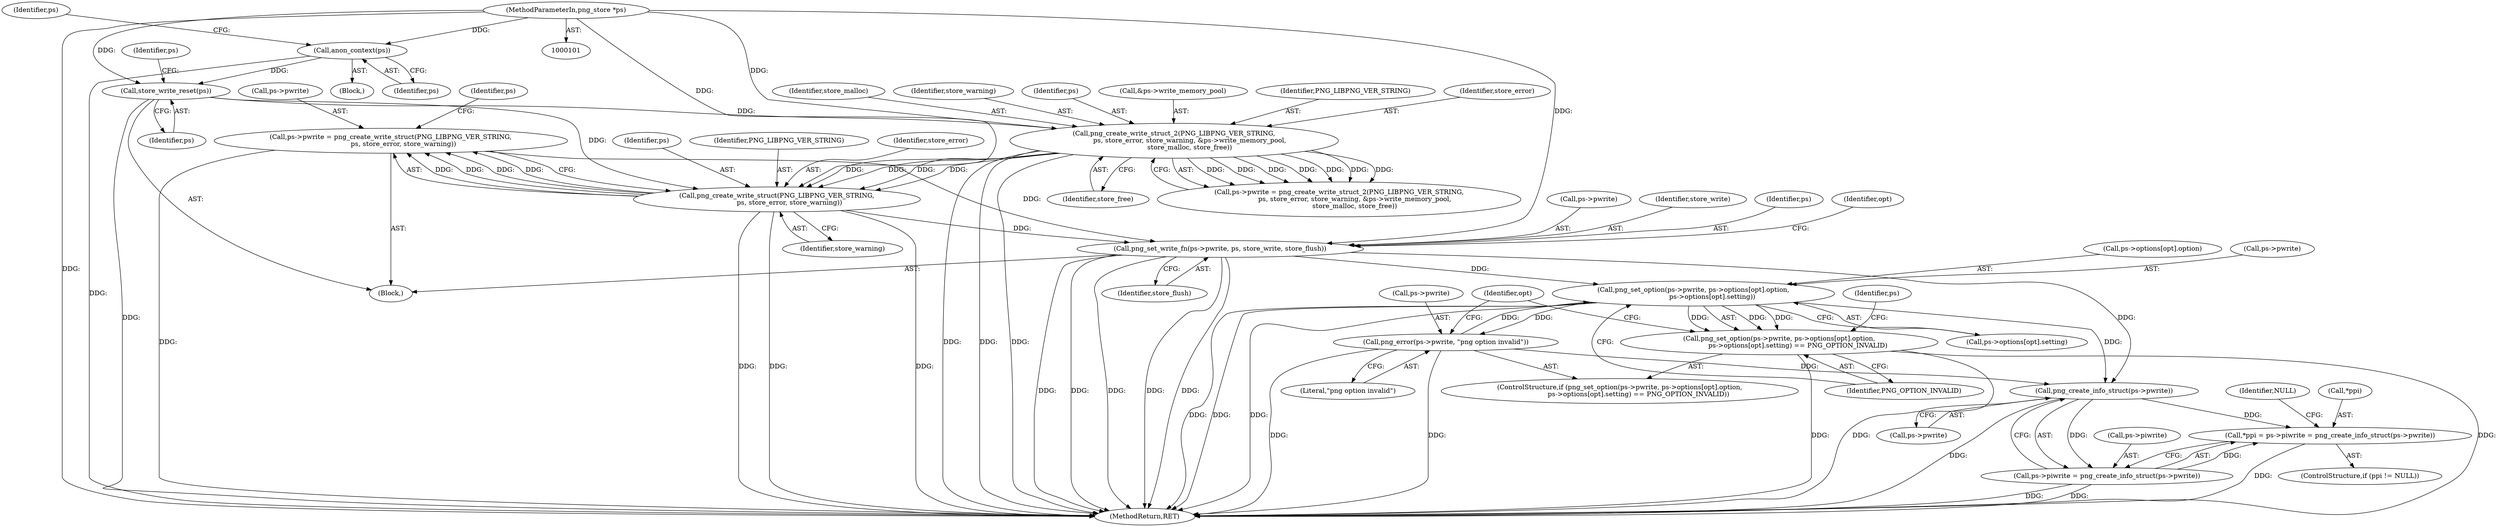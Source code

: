digraph "0_Android_9d4853418ab2f754c2b63e091c29c5529b8b86ca_130@API" {
"1000162" [label="(Call,png_set_write_fn(ps->pwrite, ps, store_write, store_flush))"];
"1000153" [label="(Call,ps->pwrite = png_create_write_struct(PNG_LIBPNG_VER_STRING,\n            ps, store_error, store_warning))"];
"1000157" [label="(Call,png_create_write_struct(PNG_LIBPNG_VER_STRING,\n            ps, store_error, store_warning))"];
"1000141" [label="(Call,png_create_write_struct_2(PNG_LIBPNG_VER_STRING,\n               ps, store_error, store_warning, &ps->write_memory_pool,\n               store_malloc, store_free))"];
"1000120" [label="(Call,store_write_reset(ps))"];
"1000106" [label="(Call,anon_context(ps))"];
"1000102" [label="(MethodParameterIn,png_store *ps)"];
"1000184" [label="(Call,png_set_option(ps->pwrite, ps->options[opt].option,\n                  ps->options[opt].setting))"];
"1000183" [label="(Call,png_set_option(ps->pwrite, ps->options[opt].option,\n                  ps->options[opt].setting) == PNG_OPTION_INVALID)"];
"1000203" [label="(Call,png_error(ps->pwrite, \"png option invalid\"))"];
"1000219" [label="(Call,png_create_info_struct(ps->pwrite))"];
"1000212" [label="(Call,*ppi = ps->piwrite = png_create_info_struct(ps->pwrite))"];
"1000215" [label="(Call,ps->piwrite = png_create_info_struct(ps->pwrite))"];
"1000150" [label="(Identifier,store_malloc)"];
"1000162" [label="(Call,png_set_write_fn(ps->pwrite, ps, store_write, store_flush))"];
"1000213" [label="(Call,*ppi)"];
"1000105" [label="(Block,)"];
"1000205" [label="(Identifier,ps)"];
"1000145" [label="(Identifier,store_warning)"];
"1000185" [label="(Call,ps->pwrite)"];
"1000153" [label="(Call,ps->pwrite = png_create_write_struct(PNG_LIBPNG_VER_STRING,\n            ps, store_error, store_warning))"];
"1000159" [label="(Identifier,ps)"];
"1000181" [label="(Identifier,opt)"];
"1000124" [label="(Identifier,ps)"];
"1000229" [label="(MethodReturn,RET)"];
"1000143" [label="(Identifier,ps)"];
"1000163" [label="(Call,ps->pwrite)"];
"1000167" [label="(Identifier,store_write)"];
"1000161" [label="(Identifier,store_warning)"];
"1000164" [label="(Identifier,ps)"];
"1000154" [label="(Call,ps->pwrite)"];
"1000183" [label="(Call,png_set_option(ps->pwrite, ps->options[opt].option,\n                  ps->options[opt].setting) == PNG_OPTION_INVALID)"];
"1000158" [label="(Identifier,PNG_LIBPNG_VER_STRING)"];
"1000120" [label="(Call,store_write_reset(ps))"];
"1000224" [label="(Identifier,NULL)"];
"1000166" [label="(Identifier,ps)"];
"1000121" [label="(Identifier,ps)"];
"1000215" [label="(Call,ps->piwrite = png_create_info_struct(ps->pwrite))"];
"1000151" [label="(Identifier,store_free)"];
"1000219" [label="(Call,png_create_info_struct(ps->pwrite))"];
"1000168" [label="(Identifier,store_flush)"];
"1000108" [label="(Block,)"];
"1000146" [label="(Call,&ps->write_memory_pool)"];
"1000106" [label="(Call,anon_context(ps))"];
"1000157" [label="(Call,png_create_write_struct(PNG_LIBPNG_VER_STRING,\n            ps, store_error, store_warning))"];
"1000188" [label="(Call,ps->options[opt].option)"];
"1000207" [label="(Literal,\"png option invalid\")"];
"1000202" [label="(Identifier,PNG_OPTION_INVALID)"];
"1000220" [label="(Call,ps->pwrite)"];
"1000160" [label="(Identifier,store_error)"];
"1000142" [label="(Identifier,PNG_LIBPNG_VER_STRING)"];
"1000173" [label="(Identifier,opt)"];
"1000102" [label="(MethodParameterIn,png_store *ps)"];
"1000137" [label="(Call,ps->pwrite = png_create_write_struct_2(PNG_LIBPNG_VER_STRING,\n               ps, store_error, store_warning, &ps->write_memory_pool,\n               store_malloc, store_free))"];
"1000182" [label="(ControlStructure,if (png_set_option(ps->pwrite, ps->options[opt].option,\n                  ps->options[opt].setting) == PNG_OPTION_INVALID))"];
"1000212" [label="(Call,*ppi = ps->piwrite = png_create_info_struct(ps->pwrite))"];
"1000208" [label="(ControlStructure,if (ppi != NULL))"];
"1000112" [label="(Identifier,ps)"];
"1000184" [label="(Call,png_set_option(ps->pwrite, ps->options[opt].option,\n                  ps->options[opt].setting))"];
"1000195" [label="(Call,ps->options[opt].setting)"];
"1000203" [label="(Call,png_error(ps->pwrite, \"png option invalid\"))"];
"1000216" [label="(Call,ps->piwrite)"];
"1000141" [label="(Call,png_create_write_struct_2(PNG_LIBPNG_VER_STRING,\n               ps, store_error, store_warning, &ps->write_memory_pool,\n               store_malloc, store_free))"];
"1000144" [label="(Identifier,store_error)"];
"1000204" [label="(Call,ps->pwrite)"];
"1000107" [label="(Identifier,ps)"];
"1000162" -> "1000108"  [label="AST: "];
"1000162" -> "1000168"  [label="CFG: "];
"1000163" -> "1000162"  [label="AST: "];
"1000166" -> "1000162"  [label="AST: "];
"1000167" -> "1000162"  [label="AST: "];
"1000168" -> "1000162"  [label="AST: "];
"1000173" -> "1000162"  [label="CFG: "];
"1000162" -> "1000229"  [label="DDG: "];
"1000162" -> "1000229"  [label="DDG: "];
"1000162" -> "1000229"  [label="DDG: "];
"1000162" -> "1000229"  [label="DDG: "];
"1000162" -> "1000229"  [label="DDG: "];
"1000153" -> "1000162"  [label="DDG: "];
"1000157" -> "1000162"  [label="DDG: "];
"1000102" -> "1000162"  [label="DDG: "];
"1000162" -> "1000184"  [label="DDG: "];
"1000162" -> "1000219"  [label="DDG: "];
"1000153" -> "1000108"  [label="AST: "];
"1000153" -> "1000157"  [label="CFG: "];
"1000154" -> "1000153"  [label="AST: "];
"1000157" -> "1000153"  [label="AST: "];
"1000164" -> "1000153"  [label="CFG: "];
"1000153" -> "1000229"  [label="DDG: "];
"1000157" -> "1000153"  [label="DDG: "];
"1000157" -> "1000153"  [label="DDG: "];
"1000157" -> "1000153"  [label="DDG: "];
"1000157" -> "1000153"  [label="DDG: "];
"1000157" -> "1000161"  [label="CFG: "];
"1000158" -> "1000157"  [label="AST: "];
"1000159" -> "1000157"  [label="AST: "];
"1000160" -> "1000157"  [label="AST: "];
"1000161" -> "1000157"  [label="AST: "];
"1000157" -> "1000229"  [label="DDG: "];
"1000157" -> "1000229"  [label="DDG: "];
"1000157" -> "1000229"  [label="DDG: "];
"1000141" -> "1000157"  [label="DDG: "];
"1000141" -> "1000157"  [label="DDG: "];
"1000141" -> "1000157"  [label="DDG: "];
"1000141" -> "1000157"  [label="DDG: "];
"1000120" -> "1000157"  [label="DDG: "];
"1000102" -> "1000157"  [label="DDG: "];
"1000141" -> "1000137"  [label="AST: "];
"1000141" -> "1000151"  [label="CFG: "];
"1000142" -> "1000141"  [label="AST: "];
"1000143" -> "1000141"  [label="AST: "];
"1000144" -> "1000141"  [label="AST: "];
"1000145" -> "1000141"  [label="AST: "];
"1000146" -> "1000141"  [label="AST: "];
"1000150" -> "1000141"  [label="AST: "];
"1000151" -> "1000141"  [label="AST: "];
"1000137" -> "1000141"  [label="CFG: "];
"1000141" -> "1000229"  [label="DDG: "];
"1000141" -> "1000229"  [label="DDG: "];
"1000141" -> "1000229"  [label="DDG: "];
"1000141" -> "1000137"  [label="DDG: "];
"1000141" -> "1000137"  [label="DDG: "];
"1000141" -> "1000137"  [label="DDG: "];
"1000141" -> "1000137"  [label="DDG: "];
"1000141" -> "1000137"  [label="DDG: "];
"1000141" -> "1000137"  [label="DDG: "];
"1000141" -> "1000137"  [label="DDG: "];
"1000120" -> "1000141"  [label="DDG: "];
"1000102" -> "1000141"  [label="DDG: "];
"1000120" -> "1000108"  [label="AST: "];
"1000120" -> "1000121"  [label="CFG: "];
"1000121" -> "1000120"  [label="AST: "];
"1000124" -> "1000120"  [label="CFG: "];
"1000120" -> "1000229"  [label="DDG: "];
"1000106" -> "1000120"  [label="DDG: "];
"1000102" -> "1000120"  [label="DDG: "];
"1000106" -> "1000105"  [label="AST: "];
"1000106" -> "1000107"  [label="CFG: "];
"1000107" -> "1000106"  [label="AST: "];
"1000112" -> "1000106"  [label="CFG: "];
"1000106" -> "1000229"  [label="DDG: "];
"1000102" -> "1000106"  [label="DDG: "];
"1000102" -> "1000101"  [label="AST: "];
"1000102" -> "1000229"  [label="DDG: "];
"1000184" -> "1000183"  [label="AST: "];
"1000184" -> "1000195"  [label="CFG: "];
"1000185" -> "1000184"  [label="AST: "];
"1000188" -> "1000184"  [label="AST: "];
"1000195" -> "1000184"  [label="AST: "];
"1000202" -> "1000184"  [label="CFG: "];
"1000184" -> "1000229"  [label="DDG: "];
"1000184" -> "1000229"  [label="DDG: "];
"1000184" -> "1000229"  [label="DDG: "];
"1000184" -> "1000183"  [label="DDG: "];
"1000184" -> "1000183"  [label="DDG: "];
"1000184" -> "1000183"  [label="DDG: "];
"1000203" -> "1000184"  [label="DDG: "];
"1000184" -> "1000203"  [label="DDG: "];
"1000184" -> "1000219"  [label="DDG: "];
"1000183" -> "1000182"  [label="AST: "];
"1000183" -> "1000202"  [label="CFG: "];
"1000202" -> "1000183"  [label="AST: "];
"1000205" -> "1000183"  [label="CFG: "];
"1000181" -> "1000183"  [label="CFG: "];
"1000183" -> "1000229"  [label="DDG: "];
"1000183" -> "1000229"  [label="DDG: "];
"1000183" -> "1000229"  [label="DDG: "];
"1000203" -> "1000182"  [label="AST: "];
"1000203" -> "1000207"  [label="CFG: "];
"1000204" -> "1000203"  [label="AST: "];
"1000207" -> "1000203"  [label="AST: "];
"1000181" -> "1000203"  [label="CFG: "];
"1000203" -> "1000229"  [label="DDG: "];
"1000203" -> "1000229"  [label="DDG: "];
"1000203" -> "1000219"  [label="DDG: "];
"1000219" -> "1000215"  [label="AST: "];
"1000219" -> "1000220"  [label="CFG: "];
"1000220" -> "1000219"  [label="AST: "];
"1000215" -> "1000219"  [label="CFG: "];
"1000219" -> "1000229"  [label="DDG: "];
"1000219" -> "1000212"  [label="DDG: "];
"1000219" -> "1000215"  [label="DDG: "];
"1000212" -> "1000208"  [label="AST: "];
"1000212" -> "1000215"  [label="CFG: "];
"1000213" -> "1000212"  [label="AST: "];
"1000215" -> "1000212"  [label="AST: "];
"1000224" -> "1000212"  [label="CFG: "];
"1000212" -> "1000229"  [label="DDG: "];
"1000215" -> "1000212"  [label="DDG: "];
"1000216" -> "1000215"  [label="AST: "];
"1000215" -> "1000229"  [label="DDG: "];
"1000215" -> "1000229"  [label="DDG: "];
}
